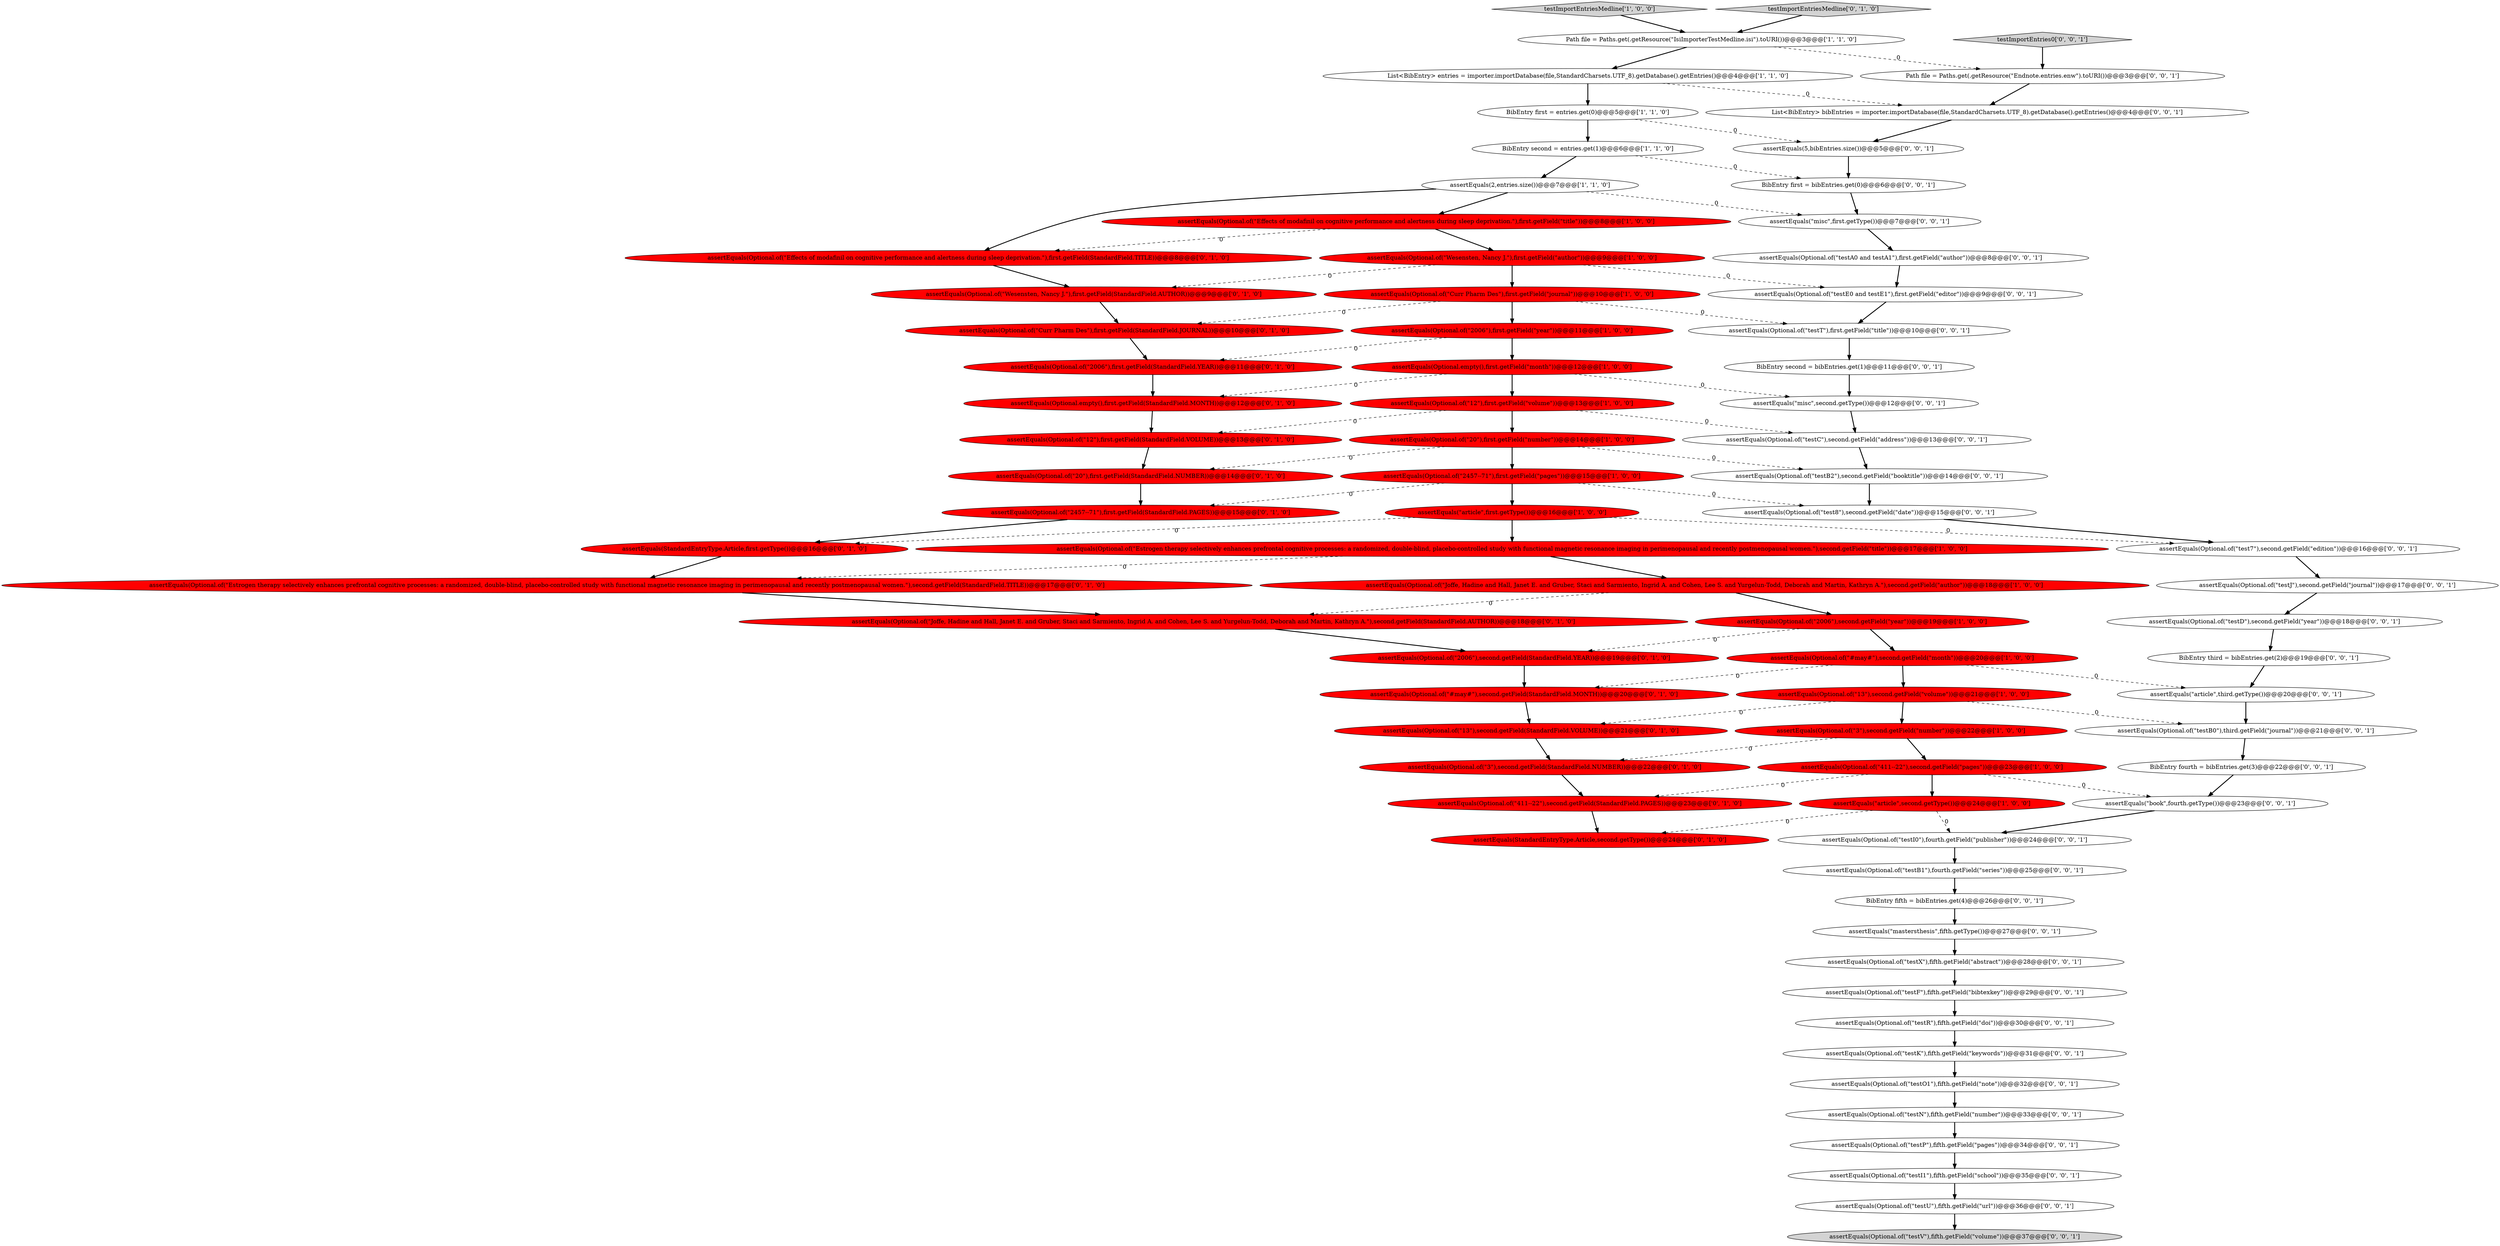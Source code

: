 digraph {
35 [style = filled, label = "assertEquals(Optional.of(\"12\"),first.getField(StandardField.VOLUME))@@@13@@@['0', '1', '0']", fillcolor = red, shape = ellipse image = "AAA1AAABBB2BBB"];
60 [style = filled, label = "BibEntry fourth = bibEntries.get(3)@@@22@@@['0', '0', '1']", fillcolor = white, shape = ellipse image = "AAA0AAABBB3BBB"];
66 [style = filled, label = "assertEquals(Optional.of(\"testX\"),fifth.getField(\"abstract\"))@@@28@@@['0', '0', '1']", fillcolor = white, shape = ellipse image = "AAA0AAABBB3BBB"];
5 [style = filled, label = "assertEquals(Optional.of(\"3\"),second.getField(\"number\"))@@@22@@@['1', '0', '0']", fillcolor = red, shape = ellipse image = "AAA1AAABBB1BBB"];
61 [style = filled, label = "assertEquals(Optional.of(\"testN\"),fifth.getField(\"number\"))@@@33@@@['0', '0', '1']", fillcolor = white, shape = ellipse image = "AAA0AAABBB3BBB"];
18 [style = filled, label = "assertEquals(Optional.empty(),first.getField(\"month\"))@@@12@@@['1', '0', '0']", fillcolor = red, shape = ellipse image = "AAA1AAABBB1BBB"];
52 [style = filled, label = "assertEquals(Optional.of(\"test7\"),second.getField(\"edition\"))@@@16@@@['0', '0', '1']", fillcolor = white, shape = ellipse image = "AAA0AAABBB3BBB"];
19 [style = filled, label = "assertEquals(\"article\",second.getType())@@@24@@@['1', '0', '0']", fillcolor = red, shape = ellipse image = "AAA1AAABBB1BBB"];
39 [style = filled, label = "assertEquals(Optional.of(\"2457--71\"),first.getField(StandardField.PAGES))@@@15@@@['0', '1', '0']", fillcolor = red, shape = ellipse image = "AAA1AAABBB2BBB"];
33 [style = filled, label = "assertEquals(Optional.empty(),first.getField(StandardField.MONTH))@@@12@@@['0', '1', '0']", fillcolor = red, shape = ellipse image = "AAA1AAABBB2BBB"];
29 [style = filled, label = "assertEquals(Optional.of(\"13\"),second.getField(StandardField.VOLUME))@@@21@@@['0', '1', '0']", fillcolor = red, shape = ellipse image = "AAA1AAABBB2BBB"];
56 [style = filled, label = "assertEquals(Optional.of(\"testV\"),fifth.getField(\"volume\"))@@@37@@@['0', '0', '1']", fillcolor = lightgray, shape = ellipse image = "AAA0AAABBB3BBB"];
73 [style = filled, label = "assertEquals(Optional.of(\"testE0 and testE1\"),first.getField(\"editor\"))@@@9@@@['0', '0', '1']", fillcolor = white, shape = ellipse image = "AAA0AAABBB3BBB"];
53 [style = filled, label = "assertEquals(Optional.of(\"testJ\"),second.getField(\"journal\"))@@@17@@@['0', '0', '1']", fillcolor = white, shape = ellipse image = "AAA0AAABBB3BBB"];
10 [style = filled, label = "BibEntry first = entries.get(0)@@@5@@@['1', '1', '0']", fillcolor = white, shape = ellipse image = "AAA0AAABBB1BBB"];
11 [style = filled, label = "assertEquals(2,entries.size())@@@7@@@['1', '1', '0']", fillcolor = white, shape = ellipse image = "AAA0AAABBB1BBB"];
58 [style = filled, label = "assertEquals(Optional.of(\"testP\"),fifth.getField(\"pages\"))@@@34@@@['0', '0', '1']", fillcolor = white, shape = ellipse image = "AAA0AAABBB3BBB"];
69 [style = filled, label = "Path file = Paths.get(.getResource(\"Endnote.entries.enw\").toURI())@@@3@@@['0', '0', '1']", fillcolor = white, shape = ellipse image = "AAA0AAABBB3BBB"];
12 [style = filled, label = "assertEquals(\"article\",first.getType())@@@16@@@['1', '0', '0']", fillcolor = red, shape = ellipse image = "AAA1AAABBB1BBB"];
46 [style = filled, label = "assertEquals(Optional.of(\"testT\"),first.getField(\"title\"))@@@10@@@['0', '0', '1']", fillcolor = white, shape = ellipse image = "AAA0AAABBB3BBB"];
43 [style = filled, label = "List<BibEntry> bibEntries = importer.importDatabase(file,StandardCharsets.UTF_8).getDatabase().getEntries()@@@4@@@['0', '0', '1']", fillcolor = white, shape = ellipse image = "AAA0AAABBB3BBB"];
48 [style = filled, label = "assertEquals(\"mastersthesis\",fifth.getType())@@@27@@@['0', '0', '1']", fillcolor = white, shape = ellipse image = "AAA0AAABBB3BBB"];
17 [style = filled, label = "assertEquals(Optional.of(\"13\"),second.getField(\"volume\"))@@@21@@@['1', '0', '0']", fillcolor = red, shape = ellipse image = "AAA1AAABBB1BBB"];
74 [style = filled, label = "assertEquals(\"book\",fourth.getType())@@@23@@@['0', '0', '1']", fillcolor = white, shape = ellipse image = "AAA0AAABBB3BBB"];
36 [style = filled, label = "assertEquals(Optional.of(\"411--22\"),second.getField(StandardField.PAGES))@@@23@@@['0', '1', '0']", fillcolor = red, shape = ellipse image = "AAA1AAABBB2BBB"];
4 [style = filled, label = "assertEquals(Optional.of(\"Effects of modafinil on cognitive performance and alertness during sleep deprivation.\"),first.getField(\"title\"))@@@8@@@['1', '0', '0']", fillcolor = red, shape = ellipse image = "AAA1AAABBB1BBB"];
2 [style = filled, label = "assertEquals(Optional.of(\"Estrogen therapy selectively enhances prefrontal cognitive processes: a randomized, double-blind, placebo-controlled study with functional magnetic resonance imaging in perimenopausal and recently postmenopausal women.\"),second.getField(\"title\"))@@@17@@@['1', '0', '0']", fillcolor = red, shape = ellipse image = "AAA1AAABBB1BBB"];
25 [style = filled, label = "assertEquals(Optional.of(\"Joffe, Hadine and Hall, Janet E. and Gruber, Staci and Sarmiento, Ingrid A. and Cohen, Lee S. and Yurgelun-Todd, Deborah and Martin, Kathryn A.\"),second.getField(StandardField.AUTHOR))@@@18@@@['0', '1', '0']", fillcolor = red, shape = ellipse image = "AAA1AAABBB2BBB"];
28 [style = filled, label = "assertEquals(Optional.of(\"20\"),first.getField(StandardField.NUMBER))@@@14@@@['0', '1', '0']", fillcolor = red, shape = ellipse image = "AAA1AAABBB2BBB"];
44 [style = filled, label = "assertEquals(Optional.of(\"testD\"),second.getField(\"year\"))@@@18@@@['0', '0', '1']", fillcolor = white, shape = ellipse image = "AAA0AAABBB3BBB"];
57 [style = filled, label = "BibEntry second = bibEntries.get(1)@@@11@@@['0', '0', '1']", fillcolor = white, shape = ellipse image = "AAA0AAABBB3BBB"];
71 [style = filled, label = "assertEquals(Optional.of(\"test8\"),second.getField(\"date\"))@@@15@@@['0', '0', '1']", fillcolor = white, shape = ellipse image = "AAA0AAABBB3BBB"];
37 [style = filled, label = "assertEquals(Optional.of(\"Effects of modafinil on cognitive performance and alertness during sleep deprivation.\"),first.getField(StandardField.TITLE))@@@8@@@['0', '1', '0']", fillcolor = red, shape = ellipse image = "AAA1AAABBB2BBB"];
0 [style = filled, label = "assertEquals(Optional.of(\"411--22\"),second.getField(\"pages\"))@@@23@@@['1', '0', '0']", fillcolor = red, shape = ellipse image = "AAA1AAABBB1BBB"];
34 [style = filled, label = "assertEquals(Optional.of(\"Curr Pharm Des\"),first.getField(StandardField.JOURNAL))@@@10@@@['0', '1', '0']", fillcolor = red, shape = ellipse image = "AAA1AAABBB2BBB"];
64 [style = filled, label = "assertEquals(\"article\",third.getType())@@@20@@@['0', '0', '1']", fillcolor = white, shape = ellipse image = "AAA0AAABBB3BBB"];
32 [style = filled, label = "assertEquals(StandardEntryType.Article,first.getType())@@@16@@@['0', '1', '0']", fillcolor = red, shape = ellipse image = "AAA1AAABBB2BBB"];
14 [style = filled, label = "testImportEntriesMedline['1', '0', '0']", fillcolor = lightgray, shape = diamond image = "AAA0AAABBB1BBB"];
45 [style = filled, label = "BibEntry first = bibEntries.get(0)@@@6@@@['0', '0', '1']", fillcolor = white, shape = ellipse image = "AAA0AAABBB3BBB"];
26 [style = filled, label = "assertEquals(Optional.of(\"Wesensten, Nancy J.\"),first.getField(StandardField.AUTHOR))@@@9@@@['0', '1', '0']", fillcolor = red, shape = ellipse image = "AAA1AAABBB2BBB"];
3 [style = filled, label = "assertEquals(Optional.of(\"Curr Pharm Des\"),first.getField(\"journal\"))@@@10@@@['1', '0', '0']", fillcolor = red, shape = ellipse image = "AAA1AAABBB1BBB"];
59 [style = filled, label = "assertEquals(Optional.of(\"testR\"),fifth.getField(\"doi\"))@@@30@@@['0', '0', '1']", fillcolor = white, shape = ellipse image = "AAA0AAABBB3BBB"];
72 [style = filled, label = "assertEquals(Optional.of(\"testF\"),fifth.getField(\"bibtexkey\"))@@@29@@@['0', '0', '1']", fillcolor = white, shape = ellipse image = "AAA0AAABBB3BBB"];
70 [style = filled, label = "assertEquals(Optional.of(\"testB0\"),third.getField(\"journal\"))@@@21@@@['0', '0', '1']", fillcolor = white, shape = ellipse image = "AAA0AAABBB3BBB"];
42 [style = filled, label = "assertEquals(Optional.of(\"testK\"),fifth.getField(\"keywords\"))@@@31@@@['0', '0', '1']", fillcolor = white, shape = ellipse image = "AAA0AAABBB3BBB"];
40 [style = filled, label = "assertEquals(Optional.of(\"3\"),second.getField(StandardField.NUMBER))@@@22@@@['0', '1', '0']", fillcolor = red, shape = ellipse image = "AAA1AAABBB2BBB"];
50 [style = filled, label = "assertEquals(5,bibEntries.size())@@@5@@@['0', '0', '1']", fillcolor = white, shape = ellipse image = "AAA0AAABBB3BBB"];
15 [style = filled, label = "assertEquals(Optional.of(\"2457--71\"),first.getField(\"pages\"))@@@15@@@['1', '0', '0']", fillcolor = red, shape = ellipse image = "AAA1AAABBB1BBB"];
8 [style = filled, label = "List<BibEntry> entries = importer.importDatabase(file,StandardCharsets.UTF_8).getDatabase().getEntries()@@@4@@@['1', '1', '0']", fillcolor = white, shape = ellipse image = "AAA0AAABBB1BBB"];
31 [style = filled, label = "assertEquals(Optional.of(\"#may#\"),second.getField(StandardField.MONTH))@@@20@@@['0', '1', '0']", fillcolor = red, shape = ellipse image = "AAA1AAABBB2BBB"];
41 [style = filled, label = "assertEquals(Optional.of(\"testI0\"),fourth.getField(\"publisher\"))@@@24@@@['0', '0', '1']", fillcolor = white, shape = ellipse image = "AAA0AAABBB3BBB"];
63 [style = filled, label = "BibEntry fifth = bibEntries.get(4)@@@26@@@['0', '0', '1']", fillcolor = white, shape = ellipse image = "AAA0AAABBB3BBB"];
47 [style = filled, label = "assertEquals(Optional.of(\"testO1\"),fifth.getField(\"note\"))@@@32@@@['0', '0', '1']", fillcolor = white, shape = ellipse image = "AAA0AAABBB3BBB"];
27 [style = filled, label = "assertEquals(Optional.of(\"2006\"),first.getField(StandardField.YEAR))@@@11@@@['0', '1', '0']", fillcolor = red, shape = ellipse image = "AAA1AAABBB2BBB"];
55 [style = filled, label = "assertEquals(Optional.of(\"testA0 and testA1\"),first.getField(\"author\"))@@@8@@@['0', '0', '1']", fillcolor = white, shape = ellipse image = "AAA0AAABBB3BBB"];
38 [style = filled, label = "assertEquals(Optional.of(\"Estrogen therapy selectively enhances prefrontal cognitive processes: a randomized, double-blind, placebo-controlled study with functional magnetic resonance imaging in perimenopausal and recently postmenopausal women.\"),second.getField(StandardField.TITLE))@@@17@@@['0', '1', '0']", fillcolor = red, shape = ellipse image = "AAA1AAABBB2BBB"];
62 [style = filled, label = "assertEquals(Optional.of(\"testB2\"),second.getField(\"booktitle\"))@@@14@@@['0', '0', '1']", fillcolor = white, shape = ellipse image = "AAA0AAABBB3BBB"];
16 [style = filled, label = "assertEquals(Optional.of(\"2006\"),second.getField(\"year\"))@@@19@@@['1', '0', '0']", fillcolor = red, shape = ellipse image = "AAA1AAABBB1BBB"];
7 [style = filled, label = "assertEquals(Optional.of(\"#may#\"),second.getField(\"month\"))@@@20@@@['1', '0', '0']", fillcolor = red, shape = ellipse image = "AAA1AAABBB1BBB"];
1 [style = filled, label = "assertEquals(Optional.of(\"12\"),first.getField(\"volume\"))@@@13@@@['1', '0', '0']", fillcolor = red, shape = ellipse image = "AAA1AAABBB1BBB"];
6 [style = filled, label = "assertEquals(Optional.of(\"Joffe, Hadine and Hall, Janet E. and Gruber, Staci and Sarmiento, Ingrid A. and Cohen, Lee S. and Yurgelun-Todd, Deborah and Martin, Kathryn A.\"),second.getField(\"author\"))@@@18@@@['1', '0', '0']", fillcolor = red, shape = ellipse image = "AAA1AAABBB1BBB"];
23 [style = filled, label = "assertEquals(StandardEntryType.Article,second.getType())@@@24@@@['0', '1', '0']", fillcolor = red, shape = ellipse image = "AAA1AAABBB2BBB"];
13 [style = filled, label = "assertEquals(Optional.of(\"Wesensten, Nancy J.\"),first.getField(\"author\"))@@@9@@@['1', '0', '0']", fillcolor = red, shape = ellipse image = "AAA1AAABBB1BBB"];
76 [style = filled, label = "BibEntry third = bibEntries.get(2)@@@19@@@['0', '0', '1']", fillcolor = white, shape = ellipse image = "AAA0AAABBB3BBB"];
67 [style = filled, label = "assertEquals(\"misc\",second.getType())@@@12@@@['0', '0', '1']", fillcolor = white, shape = ellipse image = "AAA0AAABBB3BBB"];
21 [style = filled, label = "Path file = Paths.get(.getResource(\"IsiImporterTestMedline.isi\").toURI())@@@3@@@['1', '1', '0']", fillcolor = white, shape = ellipse image = "AAA0AAABBB1BBB"];
68 [style = filled, label = "testImportEntries0['0', '0', '1']", fillcolor = lightgray, shape = diamond image = "AAA0AAABBB3BBB"];
49 [style = filled, label = "assertEquals(Optional.of(\"testB1\"),fourth.getField(\"series\"))@@@25@@@['0', '0', '1']", fillcolor = white, shape = ellipse image = "AAA0AAABBB3BBB"];
51 [style = filled, label = "assertEquals(Optional.of(\"testC\"),second.getField(\"address\"))@@@13@@@['0', '0', '1']", fillcolor = white, shape = ellipse image = "AAA0AAABBB3BBB"];
54 [style = filled, label = "assertEquals(Optional.of(\"testU\"),fifth.getField(\"url\"))@@@36@@@['0', '0', '1']", fillcolor = white, shape = ellipse image = "AAA0AAABBB3BBB"];
9 [style = filled, label = "assertEquals(Optional.of(\"2006\"),first.getField(\"year\"))@@@11@@@['1', '0', '0']", fillcolor = red, shape = ellipse image = "AAA1AAABBB1BBB"];
24 [style = filled, label = "testImportEntriesMedline['0', '1', '0']", fillcolor = lightgray, shape = diamond image = "AAA0AAABBB2BBB"];
65 [style = filled, label = "assertEquals(\"misc\",first.getType())@@@7@@@['0', '0', '1']", fillcolor = white, shape = ellipse image = "AAA0AAABBB3BBB"];
30 [style = filled, label = "assertEquals(Optional.of(\"2006\"),second.getField(StandardField.YEAR))@@@19@@@['0', '1', '0']", fillcolor = red, shape = ellipse image = "AAA1AAABBB2BBB"];
20 [style = filled, label = "BibEntry second = entries.get(1)@@@6@@@['1', '1', '0']", fillcolor = white, shape = ellipse image = "AAA0AAABBB1BBB"];
75 [style = filled, label = "assertEquals(Optional.of(\"testI1\"),fifth.getField(\"school\"))@@@35@@@['0', '0', '1']", fillcolor = white, shape = ellipse image = "AAA0AAABBB3BBB"];
22 [style = filled, label = "assertEquals(Optional.of(\"20\"),first.getField(\"number\"))@@@14@@@['1', '0', '0']", fillcolor = red, shape = ellipse image = "AAA1AAABBB1BBB"];
18->67 [style = dashed, label="0"];
8->10 [style = bold, label=""];
54->56 [style = bold, label=""];
22->15 [style = bold, label=""];
45->65 [style = bold, label=""];
68->69 [style = bold, label=""];
76->64 [style = bold, label=""];
63->48 [style = bold, label=""];
10->50 [style = dashed, label="0"];
2->6 [style = bold, label=""];
25->30 [style = bold, label=""];
26->34 [style = bold, label=""];
16->7 [style = bold, label=""];
21->8 [style = bold, label=""];
9->27 [style = dashed, label="0"];
53->44 [style = bold, label=""];
13->73 [style = dashed, label="0"];
5->40 [style = dashed, label="0"];
12->2 [style = bold, label=""];
57->67 [style = bold, label=""];
19->23 [style = dashed, label="0"];
5->0 [style = bold, label=""];
24->21 [style = bold, label=""];
50->45 [style = bold, label=""];
27->33 [style = bold, label=""];
49->63 [style = bold, label=""];
0->36 [style = dashed, label="0"];
58->75 [style = bold, label=""];
18->33 [style = dashed, label="0"];
73->46 [style = bold, label=""];
59->42 [style = bold, label=""];
17->5 [style = bold, label=""];
74->41 [style = bold, label=""];
37->26 [style = bold, label=""];
0->19 [style = bold, label=""];
7->64 [style = dashed, label="0"];
11->37 [style = bold, label=""];
31->29 [style = bold, label=""];
71->52 [style = bold, label=""];
41->49 [style = bold, label=""];
13->26 [style = dashed, label="0"];
8->43 [style = dashed, label="0"];
60->74 [style = bold, label=""];
44->76 [style = bold, label=""];
35->28 [style = bold, label=""];
3->34 [style = dashed, label="0"];
22->62 [style = dashed, label="0"];
18->1 [style = bold, label=""];
22->28 [style = dashed, label="0"];
21->69 [style = dashed, label="0"];
38->25 [style = bold, label=""];
29->40 [style = bold, label=""];
67->51 [style = bold, label=""];
15->12 [style = bold, label=""];
65->55 [style = bold, label=""];
14->21 [style = bold, label=""];
69->43 [style = bold, label=""];
17->70 [style = dashed, label="0"];
7->17 [style = bold, label=""];
7->31 [style = dashed, label="0"];
1->35 [style = dashed, label="0"];
51->62 [style = bold, label=""];
28->39 [style = bold, label=""];
12->32 [style = dashed, label="0"];
4->13 [style = bold, label=""];
11->4 [style = bold, label=""];
47->61 [style = bold, label=""];
42->47 [style = bold, label=""];
3->46 [style = dashed, label="0"];
1->51 [style = dashed, label="0"];
72->59 [style = bold, label=""];
19->41 [style = dashed, label="0"];
3->9 [style = bold, label=""];
9->18 [style = bold, label=""];
16->30 [style = dashed, label="0"];
11->65 [style = dashed, label="0"];
40->36 [style = bold, label=""];
30->31 [style = bold, label=""];
39->32 [style = bold, label=""];
15->39 [style = dashed, label="0"];
4->37 [style = dashed, label="0"];
46->57 [style = bold, label=""];
75->54 [style = bold, label=""];
12->52 [style = dashed, label="0"];
48->66 [style = bold, label=""];
20->11 [style = bold, label=""];
33->35 [style = bold, label=""];
10->20 [style = bold, label=""];
43->50 [style = bold, label=""];
52->53 [style = bold, label=""];
20->45 [style = dashed, label="0"];
55->73 [style = bold, label=""];
15->71 [style = dashed, label="0"];
61->58 [style = bold, label=""];
17->29 [style = dashed, label="0"];
2->38 [style = dashed, label="0"];
1->22 [style = bold, label=""];
32->38 [style = bold, label=""];
62->71 [style = bold, label=""];
0->74 [style = dashed, label="0"];
36->23 [style = bold, label=""];
13->3 [style = bold, label=""];
6->25 [style = dashed, label="0"];
6->16 [style = bold, label=""];
70->60 [style = bold, label=""];
66->72 [style = bold, label=""];
64->70 [style = bold, label=""];
34->27 [style = bold, label=""];
}
